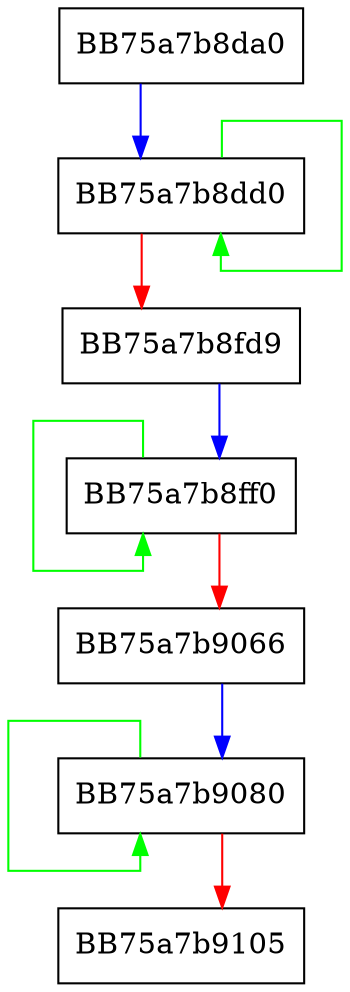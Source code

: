 digraph SymCryptFdefMontgomeryReduce1024Asm {
  node [shape="box"];
  graph [splines=ortho];
  BB75a7b8da0 -> BB75a7b8dd0 [color="blue"];
  BB75a7b8dd0 -> BB75a7b8dd0 [color="green"];
  BB75a7b8dd0 -> BB75a7b8fd9 [color="red"];
  BB75a7b8fd9 -> BB75a7b8ff0 [color="blue"];
  BB75a7b8ff0 -> BB75a7b8ff0 [color="green"];
  BB75a7b8ff0 -> BB75a7b9066 [color="red"];
  BB75a7b9066 -> BB75a7b9080 [color="blue"];
  BB75a7b9080 -> BB75a7b9080 [color="green"];
  BB75a7b9080 -> BB75a7b9105 [color="red"];
}